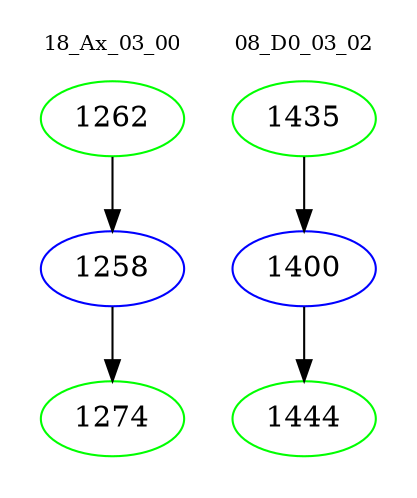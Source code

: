 digraph{
subgraph cluster_0 {
color = white
label = "18_Ax_03_00";
fontsize=10;
T0_1262 [label="1262", color="green"]
T0_1262 -> T0_1258 [color="black"]
T0_1258 [label="1258", color="blue"]
T0_1258 -> T0_1274 [color="black"]
T0_1274 [label="1274", color="green"]
}
subgraph cluster_1 {
color = white
label = "08_D0_03_02";
fontsize=10;
T1_1435 [label="1435", color="green"]
T1_1435 -> T1_1400 [color="black"]
T1_1400 [label="1400", color="blue"]
T1_1400 -> T1_1444 [color="black"]
T1_1444 [label="1444", color="green"]
}
}
